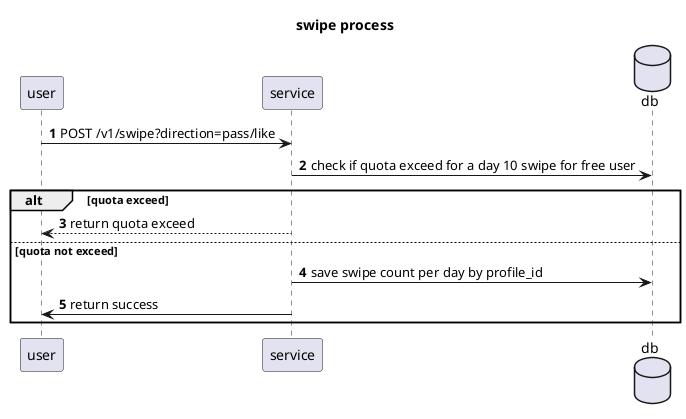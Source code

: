 @startuml

title "swipe process"
participant user as u
participant service as s
database db
autonumber

u -> s : POST /v1/swipe?direction=pass/like


s -> db : check if quota exceed for a day 10 swipe for free user
alt quota exceed
 s--> u: return quota exceed
else quota not exceed
s -> db : save swipe count per day by profile_id
s -> u : return success
end alt







@enduml